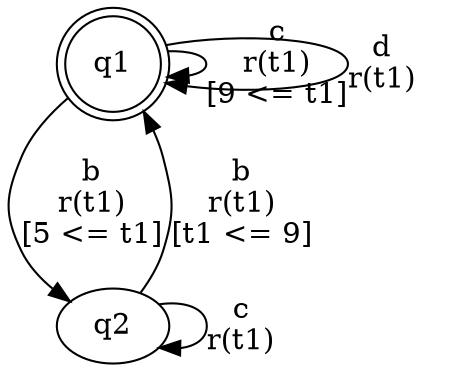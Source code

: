 digraph "tests_1/test17/solution1011/solution" {
	q1[label=q1 shape=doublecircle]
	q2[label=q2]
	q1 -> q1[label="c\nr(t1)\n[9 <= t1]"]
	q1 -> q1[label="d\nr(t1)\n"]
	q1 -> q2[label="b\nr(t1)\n[5 <= t1]"]
	q2 -> q2[label="c\nr(t1)\n"]
	q2 -> q1[label="b\nr(t1)\n[t1 <= 9]"]
}
